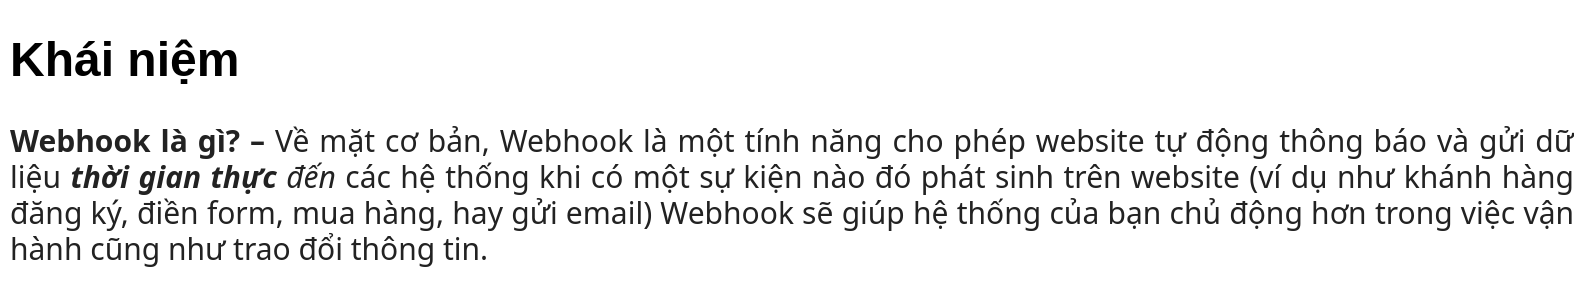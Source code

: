 <mxfile version="22.0.3" type="device">
  <diagram name="Page-1" id="tuoyFXddse0uy652sGCJ">
    <mxGraphModel dx="1434" dy="849" grid="1" gridSize="10" guides="1" tooltips="1" connect="1" arrows="1" fold="1" page="1" pageScale="1" pageWidth="850" pageHeight="1100" math="0" shadow="0">
      <root>
        <mxCell id="0" />
        <mxCell id="1" parent="0" />
        <mxCell id="Bfyoj3msWBuSVciIPLM1-2" value="&lt;h1&gt;Khái niệm&lt;/h1&gt;&lt;p style=&quot;box-sizing: border-box; margin-top: 0px; margin-bottom: 26px; overflow-wrap: break-word; color: rgb(34, 34, 34); font-family: Verdana, &amp;quot;system-ui&amp;quot;, -apple-system, &amp;quot;Segoe UI&amp;quot;, Roboto, Oxygen, Ubuntu, Cantarell, &amp;quot;Open Sans&amp;quot;, &amp;quot;Helvetica Neue&amp;quot;, sans-serif; font-size: 15px; background-color: rgb(255, 255, 255); text-align: justify;&quot;&gt;&lt;b style=&quot;box-sizing: border-box;&quot;&gt;Webhook là gì? –&amp;nbsp;&lt;/b&gt;Về mặt cơ bản, Webhook là một tính năng cho phép website&amp;nbsp;tự động thông báo và gửi dữ liệu&amp;nbsp;&lt;strong style=&quot;box-sizing: border-box;&quot; class=&quot;he ia&quot;&gt;&lt;em style=&quot;box-sizing: border-box;&quot; class=&quot;js&quot;&gt;thời gian thực&amp;nbsp;&lt;/em&gt;&lt;/strong&gt;&lt;em style=&quot;box-sizing: border-box;&quot; class=&quot;js&quot;&gt;đến&amp;nbsp;&lt;/em&gt;&lt;span style=&quot;box-sizing: border-box;&quot;&gt;các hệ thống khi có một sự kiện nào đó phát sinh trên website (ví dụ như khánh hàng đăng ký, điền form, mua hàng, hay gửi email) Webhook sẽ giúp hệ thống của bạn chủ động hơn trong việc vận hành cũng như trao đổi thông tin.&amp;nbsp;&lt;/span&gt;&lt;/p&gt;&lt;div&gt;&lt;span style=&quot;box-sizing: border-box;&quot;&gt;&lt;br&gt;&lt;/span&gt;&lt;/div&gt;" style="text;html=1;strokeColor=none;fillColor=none;spacing=5;spacingTop=-20;whiteSpace=wrap;overflow=hidden;rounded=0;" vertex="1" parent="1">
          <mxGeometry x="50" y="30" width="790" height="140" as="geometry" />
        </mxCell>
      </root>
    </mxGraphModel>
  </diagram>
</mxfile>
